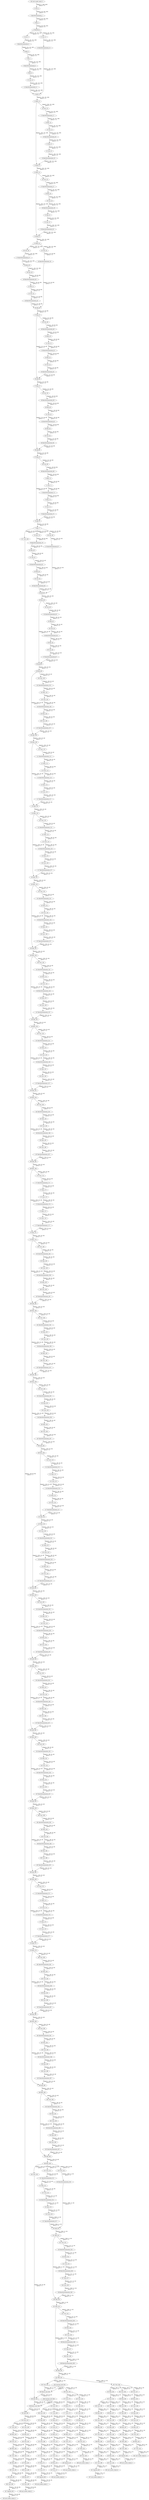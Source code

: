 strict digraph  {
"0 Conv_0" [id=0, type=Conv];
"1 BatchNormalization_1" [id=1, type=BatchNormalization];
"2 Relu_2" [id=2, type=Relu];
"3 MaxPool_3" [id=3, type=MaxPool];
"4 Conv_4" [id=4, type=Conv];
"5 BatchNormalization_5" [id=5, type=BatchNormalization];
"6 Relu_6" [id=6, type=Relu];
"7 Conv_7" [id=7, type=Conv];
"8 BatchNormalization_8" [id=8, type=BatchNormalization];
"9 Relu_9" [id=9, type=Relu];
"10 Conv_10" [id=10, type=Conv];
"11 BatchNormalization_11" [id=11, type=BatchNormalization];
"12 Conv_12" [id=12, type=Conv];
"13 BatchNormalization_13" [id=13, type=BatchNormalization];
"14 Add_14" [id=14, type=Add];
"15 Relu_15" [id=15, type=Relu];
"16 Conv_16" [id=16, type=Conv];
"17 BatchNormalization_17" [id=17, type=BatchNormalization];
"18 Relu_18" [id=18, type=Relu];
"19 Conv_19" [id=19, type=Conv];
"20 BatchNormalization_20" [id=20, type=BatchNormalization];
"21 Relu_21" [id=21, type=Relu];
"22 Conv_22" [id=22, type=Conv];
"23 BatchNormalization_23" [id=23, type=BatchNormalization];
"24 Add_24" [id=24, type=Add];
"25 Relu_25" [id=25, type=Relu];
"26 Conv_26" [id=26, type=Conv];
"27 BatchNormalization_27" [id=27, type=BatchNormalization];
"28 Relu_28" [id=28, type=Relu];
"29 Conv_29" [id=29, type=Conv];
"30 BatchNormalization_30" [id=30, type=BatchNormalization];
"31 Relu_31" [id=31, type=Relu];
"32 Conv_32" [id=32, type=Conv];
"33 BatchNormalization_33" [id=33, type=BatchNormalization];
"34 Add_34" [id=34, type=Add];
"35 Relu_35" [id=35, type=Relu];
"36 Conv_36" [id=36, type=Conv];
"37 BatchNormalization_37" [id=37, type=BatchNormalization];
"38 Relu_38" [id=38, type=Relu];
"39 Conv_39" [id=39, type=Conv];
"40 BatchNormalization_40" [id=40, type=BatchNormalization];
"41 Relu_41" [id=41, type=Relu];
"42 Conv_42" [id=42, type=Conv];
"43 BatchNormalization_43" [id=43, type=BatchNormalization];
"44 Conv_44" [id=44, type=Conv];
"45 BatchNormalization_45" [id=45, type=BatchNormalization];
"46 Add_46" [id=46, type=Add];
"47 Relu_47" [id=47, type=Relu];
"48 Conv_48" [id=48, type=Conv];
"49 BatchNormalization_49" [id=49, type=BatchNormalization];
"50 Relu_50" [id=50, type=Relu];
"51 Conv_51" [id=51, type=Conv];
"52 BatchNormalization_52" [id=52, type=BatchNormalization];
"53 Relu_53" [id=53, type=Relu];
"54 Conv_54" [id=54, type=Conv];
"55 BatchNormalization_55" [id=55, type=BatchNormalization];
"56 Add_56" [id=56, type=Add];
"57 Relu_57" [id=57, type=Relu];
"58 Conv_58" [id=58, type=Conv];
"59 BatchNormalization_59" [id=59, type=BatchNormalization];
"60 Relu_60" [id=60, type=Relu];
"61 Conv_61" [id=61, type=Conv];
"62 BatchNormalization_62" [id=62, type=BatchNormalization];
"63 Relu_63" [id=63, type=Relu];
"64 Conv_64" [id=64, type=Conv];
"65 BatchNormalization_65" [id=65, type=BatchNormalization];
"66 Add_66" [id=66, type=Add];
"67 Relu_67" [id=67, type=Relu];
"68 Conv_68" [id=68, type=Conv];
"69 BatchNormalization_69" [id=69, type=BatchNormalization];
"70 Relu_70" [id=70, type=Relu];
"71 Conv_71" [id=71, type=Conv];
"72 BatchNormalization_72" [id=72, type=BatchNormalization];
"73 Relu_73" [id=73, type=Relu];
"74 Conv_74" [id=74, type=Conv];
"75 BatchNormalization_75" [id=75, type=BatchNormalization];
"76 Add_76" [id=76, type=Add];
"77 Relu_77" [id=77, type=Relu];
"78 Conv_78" [id=78, type=Conv];
"79 BatchNormalization_79" [id=79, type=BatchNormalization];
"80 Relu_80" [id=80, type=Relu];
"81 Conv_81" [id=81, type=Conv];
"82 BatchNormalization_82" [id=82, type=BatchNormalization];
"83 Relu_83" [id=83, type=Relu];
"84 Conv_84" [id=84, type=Conv];
"85 BatchNormalization_85" [id=85, type=BatchNormalization];
"86 Conv_86" [id=86, type=Conv];
"87 BatchNormalization_87" [id=87, type=BatchNormalization];
"88 Add_88" [id=88, type=Add];
"89 Relu_89" [id=89, type=Relu];
"90 Conv_90" [id=90, type=Conv];
"91 BatchNormalization_91" [id=91, type=BatchNormalization];
"92 Relu_92" [id=92, type=Relu];
"93 Conv_93" [id=93, type=Conv];
"94 BatchNormalization_94" [id=94, type=BatchNormalization];
"95 Relu_95" [id=95, type=Relu];
"96 Conv_96" [id=96, type=Conv];
"97 BatchNormalization_97" [id=97, type=BatchNormalization];
"98 Add_98" [id=98, type=Add];
"99 Relu_99" [id=99, type=Relu];
"100 Conv_100" [id=100, type=Conv];
"101 BatchNormalization_101" [id=101, type=BatchNormalization];
"102 Relu_102" [id=102, type=Relu];
"103 Conv_103" [id=103, type=Conv];
"104 BatchNormalization_104" [id=104, type=BatchNormalization];
"105 Relu_105" [id=105, type=Relu];
"106 Conv_106" [id=106, type=Conv];
"107 BatchNormalization_107" [id=107, type=BatchNormalization];
"108 Add_108" [id=108, type=Add];
"109 Relu_109" [id=109, type=Relu];
"110 Conv_110" [id=110, type=Conv];
"111 BatchNormalization_111" [id=111, type=BatchNormalization];
"112 Relu_112" [id=112, type=Relu];
"113 Conv_113" [id=113, type=Conv];
"114 BatchNormalization_114" [id=114, type=BatchNormalization];
"115 Relu_115" [id=115, type=Relu];
"116 Conv_116" [id=116, type=Conv];
"117 BatchNormalization_117" [id=117, type=BatchNormalization];
"118 Add_118" [id=118, type=Add];
"119 Relu_119" [id=119, type=Relu];
"120 Conv_120" [id=120, type=Conv];
"121 BatchNormalization_121" [id=121, type=BatchNormalization];
"122 Relu_122" [id=122, type=Relu];
"123 Conv_123" [id=123, type=Conv];
"124 BatchNormalization_124" [id=124, type=BatchNormalization];
"125 Relu_125" [id=125, type=Relu];
"126 Conv_126" [id=126, type=Conv];
"127 BatchNormalization_127" [id=127, type=BatchNormalization];
"128 Add_128" [id=128, type=Add];
"129 Relu_129" [id=129, type=Relu];
"130 Conv_130" [id=130, type=Conv];
"131 BatchNormalization_131" [id=131, type=BatchNormalization];
"132 Relu_132" [id=132, type=Relu];
"133 Conv_133" [id=133, type=Conv];
"134 BatchNormalization_134" [id=134, type=BatchNormalization];
"135 Relu_135" [id=135, type=Relu];
"136 Conv_136" [id=136, type=Conv];
"137 BatchNormalization_137" [id=137, type=BatchNormalization];
"138 Add_138" [id=138, type=Add];
"139 Relu_139" [id=139, type=Relu];
"140 Conv_140" [id=140, type=Conv];
"141 BatchNormalization_141" [id=141, type=BatchNormalization];
"142 Relu_142" [id=142, type=Relu];
"143 Conv_143" [id=143, type=Conv];
"144 BatchNormalization_144" [id=144, type=BatchNormalization];
"145 Relu_145" [id=145, type=Relu];
"146 Conv_146" [id=146, type=Conv];
"147 BatchNormalization_147" [id=147, type=BatchNormalization];
"148 Add_148" [id=148, type=Add];
"149 Relu_149" [id=149, type=Relu];
"150 Conv_150" [id=150, type=Conv];
"151 BatchNormalization_151" [id=151, type=BatchNormalization];
"152 Relu_152" [id=152, type=Relu];
"153 Conv_153" [id=153, type=Conv];
"154 BatchNormalization_154" [id=154, type=BatchNormalization];
"155 Relu_155" [id=155, type=Relu];
"156 Conv_156" [id=156, type=Conv];
"157 BatchNormalization_157" [id=157, type=BatchNormalization];
"158 Add_158" [id=158, type=Add];
"159 Relu_159" [id=159, type=Relu];
"160 Conv_160" [id=160, type=Conv];
"161 BatchNormalization_161" [id=161, type=BatchNormalization];
"162 Relu_162" [id=162, type=Relu];
"163 Conv_163" [id=163, type=Conv];
"164 BatchNormalization_164" [id=164, type=BatchNormalization];
"165 Relu_165" [id=165, type=Relu];
"166 Conv_166" [id=166, type=Conv];
"167 BatchNormalization_167" [id=167, type=BatchNormalization];
"168 Add_168" [id=168, type=Add];
"169 Relu_169" [id=169, type=Relu];
"170 Conv_170" [id=170, type=Conv];
"171 BatchNormalization_171" [id=171, type=BatchNormalization];
"172 Relu_172" [id=172, type=Relu];
"173 Conv_173" [id=173, type=Conv];
"174 BatchNormalization_174" [id=174, type=BatchNormalization];
"175 Relu_175" [id=175, type=Relu];
"176 Conv_176" [id=176, type=Conv];
"177 BatchNormalization_177" [id=177, type=BatchNormalization];
"178 Add_178" [id=178, type=Add];
"179 Relu_179" [id=179, type=Relu];
"180 Conv_180" [id=180, type=Conv];
"181 BatchNormalization_181" [id=181, type=BatchNormalization];
"182 Relu_182" [id=182, type=Relu];
"183 Conv_183" [id=183, type=Conv];
"184 BatchNormalization_184" [id=184, type=BatchNormalization];
"185 Relu_185" [id=185, type=Relu];
"186 Conv_186" [id=186, type=Conv];
"187 BatchNormalization_187" [id=187, type=BatchNormalization];
"188 Add_188" [id=188, type=Add];
"189 Relu_189" [id=189, type=Relu];
"190 Conv_190" [id=190, type=Conv];
"191 BatchNormalization_191" [id=191, type=BatchNormalization];
"192 Relu_192" [id=192, type=Relu];
"193 Conv_193" [id=193, type=Conv];
"194 BatchNormalization_194" [id=194, type=BatchNormalization];
"195 Relu_195" [id=195, type=Relu];
"196 Conv_196" [id=196, type=Conv];
"197 BatchNormalization_197" [id=197, type=BatchNormalization];
"198 Add_198" [id=198, type=Add];
"199 Relu_199" [id=199, type=Relu];
"200 Conv_200" [id=200, type=Conv];
"201 BatchNormalization_201" [id=201, type=BatchNormalization];
"202 Relu_202" [id=202, type=Relu];
"203 Conv_203" [id=203, type=Conv];
"204 BatchNormalization_204" [id=204, type=BatchNormalization];
"205 Relu_205" [id=205, type=Relu];
"206 Conv_206" [id=206, type=Conv];
"207 BatchNormalization_207" [id=207, type=BatchNormalization];
"208 Add_208" [id=208, type=Add];
"209 Relu_209" [id=209, type=Relu];
"210 Conv_210" [id=210, type=Conv];
"211 BatchNormalization_211" [id=211, type=BatchNormalization];
"212 Relu_212" [id=212, type=Relu];
"213 Conv_213" [id=213, type=Conv];
"214 BatchNormalization_214" [id=214, type=BatchNormalization];
"215 Relu_215" [id=215, type=Relu];
"216 Conv_216" [id=216, type=Conv];
"217 BatchNormalization_217" [id=217, type=BatchNormalization];
"218 Add_218" [id=218, type=Add];
"219 Relu_219" [id=219, type=Relu];
"220 Conv_220" [id=220, type=Conv];
"221 BatchNormalization_221" [id=221, type=BatchNormalization];
"222 Relu_222" [id=222, type=Relu];
"223 Conv_223" [id=223, type=Conv];
"224 BatchNormalization_224" [id=224, type=BatchNormalization];
"225 Relu_225" [id=225, type=Relu];
"226 Conv_226" [id=226, type=Conv];
"227 BatchNormalization_227" [id=227, type=BatchNormalization];
"228 Add_228" [id=228, type=Add];
"229 Relu_229" [id=229, type=Relu];
"230 Conv_230" [id=230, type=Conv];
"231 BatchNormalization_231" [id=231, type=BatchNormalization];
"232 Relu_232" [id=232, type=Relu];
"233 Conv_233" [id=233, type=Conv];
"234 BatchNormalization_234" [id=234, type=BatchNormalization];
"235 Relu_235" [id=235, type=Relu];
"236 Conv_236" [id=236, type=Conv];
"237 BatchNormalization_237" [id=237, type=BatchNormalization];
"238 Add_238" [id=238, type=Add];
"239 Relu_239" [id=239, type=Relu];
"240 Conv_240" [id=240, type=Conv];
"241 BatchNormalization_241" [id=241, type=BatchNormalization];
"242 Relu_242" [id=242, type=Relu];
"243 Conv_243" [id=243, type=Conv];
"244 BatchNormalization_244" [id=244, type=BatchNormalization];
"245 Relu_245" [id=245, type=Relu];
"246 Conv_246" [id=246, type=Conv];
"247 BatchNormalization_247" [id=247, type=BatchNormalization];
"248 Add_248" [id=248, type=Add];
"249 Relu_249" [id=249, type=Relu];
"250 Conv_250" [id=250, type=Conv];
"251 BatchNormalization_251" [id=251, type=BatchNormalization];
"252 Relu_252" [id=252, type=Relu];
"253 Conv_253" [id=253, type=Conv];
"254 BatchNormalization_254" [id=254, type=BatchNormalization];
"255 Relu_255" [id=255, type=Relu];
"256 Conv_256" [id=256, type=Conv];
"257 BatchNormalization_257" [id=257, type=BatchNormalization];
"258 Add_258" [id=258, type=Add];
"259 Relu_259" [id=259, type=Relu];
"260 Conv_260" [id=260, type=Conv];
"261 BatchNormalization_261" [id=261, type=BatchNormalization];
"262 Relu_262" [id=262, type=Relu];
"263 Conv_263" [id=263, type=Conv];
"264 BatchNormalization_264" [id=264, type=BatchNormalization];
"265 Relu_265" [id=265, type=Relu];
"266 Conv_266" [id=266, type=Conv];
"267 BatchNormalization_267" [id=267, type=BatchNormalization];
"268 Add_268" [id=268, type=Add];
"269 Relu_269" [id=269, type=Relu];
"270 Conv_270" [id=270, type=Conv];
"271 BatchNormalization_271" [id=271, type=BatchNormalization];
"272 Relu_272" [id=272, type=Relu];
"273 Conv_273" [id=273, type=Conv];
"274 BatchNormalization_274" [id=274, type=BatchNormalization];
"275 Relu_275" [id=275, type=Relu];
"276 Conv_276" [id=276, type=Conv];
"277 BatchNormalization_277" [id=277, type=BatchNormalization];
"278 Add_278" [id=278, type=Add];
"279 Relu_279" [id=279, type=Relu];
"280 Conv_280" [id=280, type=Conv];
"281 BatchNormalization_281" [id=281, type=BatchNormalization];
"282 Relu_282" [id=282, type=Relu];
"283 Conv_283" [id=283, type=Conv];
"284 BatchNormalization_284" [id=284, type=BatchNormalization];
"285 Relu_285" [id=285, type=Relu];
"286 Conv_286" [id=286, type=Conv];
"287 BatchNormalization_287" [id=287, type=BatchNormalization];
"288 Add_288" [id=288, type=Add];
"289 Relu_289" [id=289, type=Relu];
"290 Conv_290" [id=290, type=Conv];
"291 BatchNormalization_291" [id=291, type=BatchNormalization];
"292 Relu_292" [id=292, type=Relu];
"293 Conv_293" [id=293, type=Conv];
"294 BatchNormalization_294" [id=294, type=BatchNormalization];
"295 Relu_295" [id=295, type=Relu];
"296 Conv_296" [id=296, type=Conv];
"297 BatchNormalization_297" [id=297, type=BatchNormalization];
"298 Add_298" [id=298, type=Add];
"299 Relu_299" [id=299, type=Relu];
"300 Conv_300" [id=300, type=Conv];
"301 BatchNormalization_301" [id=301, type=BatchNormalization];
"302 Relu_302" [id=302, type=Relu];
"303 Conv_303" [id=303, type=Conv];
"304 BatchNormalization_304" [id=304, type=BatchNormalization];
"305 Relu_305" [id=305, type=Relu];
"306 Conv_306" [id=306, type=Conv];
"307 BatchNormalization_307" [id=307, type=BatchNormalization];
"308 Add_308" [id=308, type=Add];
"309 Relu_309" [id=309, type=Relu];
"310 Conv_310" [id=310, type=Conv];
"311 BatchNormalization_311" [id=311, type=BatchNormalization];
"312 Relu_312" [id=312, type=Relu];
"313 Conv_313" [id=313, type=Conv];
"314 BatchNormalization_314" [id=314, type=BatchNormalization];
"315 Relu_315" [id=315, type=Relu];
"316 Conv_316" [id=316, type=Conv];
"317 BatchNormalization_317" [id=317, type=BatchNormalization];
"318 Conv_318" [id=318, type=Conv];
"319 BatchNormalization_319" [id=319, type=BatchNormalization];
"320 Add_320" [id=320, type=Add];
"321 Relu_321" [id=321, type=Relu];
"322 Conv_322" [id=322, type=Conv];
"323 BatchNormalization_323" [id=323, type=BatchNormalization];
"324 Relu_324" [id=324, type=Relu];
"325 Conv_325" [id=325, type=Conv];
"326 BatchNormalization_326" [id=326, type=BatchNormalization];
"327 Relu_327" [id=327, type=Relu];
"328 Conv_328" [id=328, type=Conv];
"329 BatchNormalization_329" [id=329, type=BatchNormalization];
"330 Add_330" [id=330, type=Add];
"331 Relu_331" [id=331, type=Relu];
"332 Conv_332" [id=332, type=Conv];
"333 BatchNormalization_333" [id=333, type=BatchNormalization];
"334 Relu_334" [id=334, type=Relu];
"335 Conv_335" [id=335, type=Conv];
"336 BatchNormalization_336" [id=336, type=BatchNormalization];
"337 Relu_337" [id=337, type=Relu];
"338 Conv_338" [id=338, type=Conv];
"339 BatchNormalization_339" [id=339, type=BatchNormalization];
"340 Add_340" [id=340, type=Add];
"341 Relu_341" [id=341, type=Relu];
"342 Conv_342" [id=342, type=Conv];
"343 Conv_343" [id=343, type=Conv];
"344 Constant_nncf_344" [id=344, type=Constant];
"345 Resize_nncf_345" [id=345, type=Resize];
"346 Add_345" [id=346, type=Add];
"347 Conv_346" [id=347, type=Conv];
"348 Constant_nncf_348" [id=348, type=Constant];
"349 Resize_nncf_349" [id=349, type=Resize];
"350 Add_348" [id=350, type=Add];
"351 Conv_349" [id=351, type=Conv];
"352 Relu_350" [id=352, type=Relu];
"353 Conv_351" [id=353, type=Conv];
"354 Conv_352" [id=354, type=Conv];
"355 Conv_353" [id=355, type=Conv];
"356 Conv_354" [id=356, type=Conv];
"357 Conv_355" [id=357, type=Conv];
"358 Relu_356" [id=358, type=Relu];
"359 Conv_357" [id=359, type=Conv];
"360 Relu_358" [id=360, type=Relu];
"361 Conv_359" [id=361, type=Conv];
"362 Relu_360" [id=362, type=Relu];
"363 Conv_361" [id=363, type=Conv];
"364 Relu_362" [id=364, type=Relu];
"365 Conv_363" [id=365, type=Conv];
"366 Conv_364" [id=366, type=Conv];
"367 Relu_365" [id=367, type=Relu];
"368 Conv_366" [id=368, type=Conv];
"369 Relu_367" [id=369, type=Relu];
"370 Conv_368" [id=370, type=Conv];
"371 Relu_369" [id=371, type=Relu];
"372 Conv_370" [id=372, type=Conv];
"373 Relu_371" [id=373, type=Relu];
"374 Conv_372" [id=374, type=Conv];
"375 Conv_373" [id=375, type=Conv];
"376 Relu_374" [id=376, type=Relu];
"377 Conv_375" [id=377, type=Conv];
"378 Relu_376" [id=378, type=Relu];
"379 Conv_377" [id=379, type=Conv];
"380 Relu_378" [id=380, type=Relu];
"381 Conv_379" [id=381, type=Conv];
"382 Relu_380" [id=382, type=Relu];
"383 Conv_381" [id=383, type=Conv];
"384 Conv_382" [id=384, type=Conv];
"385 Relu_383" [id=385, type=Relu];
"386 Conv_384" [id=386, type=Conv];
"387 Relu_385" [id=387, type=Relu];
"388 Conv_386" [id=388, type=Conv];
"389 Relu_387" [id=389, type=Relu];
"390 Conv_388" [id=390, type=Conv];
"391 Relu_389" [id=391, type=Relu];
"392 Conv_390" [id=392, type=Conv];
"393 Conv_391" [id=393, type=Conv];
"394 Relu_392" [id=394, type=Relu];
"395 Conv_393" [id=395, type=Conv];
"396 Relu_394" [id=396, type=Relu];
"397 Conv_395" [id=397, type=Conv];
"398 Relu_396" [id=398, type=Relu];
"399 Conv_397" [id=399, type=Conv];
"400 Relu_398" [id=400, type=Relu];
"401 Conv_399" [id=401, type=Conv];
"402 Conv_400" [id=402, type=Conv];
"403 Relu_401" [id=403, type=Relu];
"404 Conv_402" [id=404, type=Conv];
"405 Relu_403" [id=405, type=Relu];
"406 Conv_404" [id=406, type=Conv];
"407 Relu_405" [id=407, type=Relu];
"408 Conv_406" [id=408, type=Conv];
"409 Relu_407" [id=409, type=Relu];
"410 Conv_408" [id=410, type=Conv];
"411 Conv_409" [id=411, type=Conv];
"412 Relu_410" [id=412, type=Relu];
"413 Conv_411" [id=413, type=Conv];
"414 Relu_412" [id=414, type=Relu];
"415 Conv_413" [id=415, type=Conv];
"416 Relu_414" [id=416, type=Relu];
"417 Conv_415" [id=417, type=Conv];
"418 Relu_416" [id=418, type=Relu];
"419 Conv_417" [id=419, type=Conv];
"420 Conv_418" [id=420, type=Conv];
"421 Relu_419" [id=421, type=Relu];
"422 Conv_420" [id=422, type=Conv];
"423 Relu_421" [id=423, type=Relu];
"424 Conv_422" [id=424, type=Conv];
"425 Relu_423" [id=425, type=Relu];
"426 Conv_424" [id=426, type=Conv];
"427 Relu_425" [id=427, type=Relu];
"428 Conv_426" [id=428, type=Conv];
"429 Conv_427" [id=429, type=Conv];
"430 Relu_428" [id=430, type=Relu];
"431 Conv_429" [id=431, type=Conv];
"432 Relu_430" [id=432, type=Relu];
"433 Conv_431" [id=433, type=Conv];
"434 Relu_432" [id=434, type=Relu];
"435 Conv_433" [id=435, type=Conv];
"436 Relu_434" [id=436, type=Relu];
"437 Conv_435" [id=437, type=Conv];
"438 Conv_436" [id=438, type=Conv];
"439 Relu_437" [id=439, type=Relu];
"440 Conv_438" [id=440, type=Conv];
"441 Relu_439" [id=441, type=Relu];
"442 Conv_440" [id=442, type=Conv];
"443 Relu_441" [id=443, type=Relu];
"444 Conv_442" [id=444, type=Conv];
"445 Relu_443" [id=445, type=Relu];
"446 Conv_444" [id=446, type=Conv];
"447 Sigmoid_445" [id=447, type=Sigmoid];
"448 Sigmoid_446" [id=448, type=Sigmoid];
"449 Sigmoid_447" [id=449, type=Sigmoid];
"450 Sigmoid_448" [id=450, type=Sigmoid];
"451 Sigmoid_449" [id=451, type=Sigmoid];
"452 nncf_model_input_0" [id=452, type=nncf_model_input];
"453 nncf_model_output_0" [id=453, type=nncf_model_output];
"454 nncf_model_output_1" [id=454, type=nncf_model_output];
"455 nncf_model_output_2" [id=455, type=nncf_model_output];
"456 nncf_model_output_3" [id=456, type=nncf_model_output];
"457 nncf_model_output_4" [id=457, type=nncf_model_output];
"458 nncf_model_output_5" [id=458, type=nncf_model_output];
"459 nncf_model_output_6" [id=459, type=nncf_model_output];
"460 nncf_model_output_7" [id=460, type=nncf_model_output];
"461 nncf_model_output_8" [id=461, type=nncf_model_output];
"462 nncf_model_output_9" [id=462, type=nncf_model_output];
"0 Conv_0" -> "1 BatchNormalization_1"  [label="shape:[1, 64, 240, 320]\nports:0 -> 0", style=solid];
"1 BatchNormalization_1" -> "2 Relu_2"  [label="shape:[1, 64, 240, 320]\nports:0 -> 0", style=solid];
"2 Relu_2" -> "3 MaxPool_3"  [label="shape:[1, 64, 240, 320]\nports:0 -> 0", style=solid];
"3 MaxPool_3" -> "4 Conv_4"  [label="shape:[1, 64, 120, 160]\nports:0 -> 0", style=solid];
"3 MaxPool_3" -> "12 Conv_12"  [label="shape:[1, 64, 120, 160]\nports:0 -> 0", style=solid];
"4 Conv_4" -> "5 BatchNormalization_5"  [label="shape:[1, 64, 120, 160]\nports:0 -> 0", style=solid];
"5 BatchNormalization_5" -> "6 Relu_6"  [label="shape:[1, 64, 120, 160]\nports:0 -> 0", style=solid];
"6 Relu_6" -> "7 Conv_7"  [label="shape:[1, 64, 120, 160]\nports:0 -> 0", style=solid];
"7 Conv_7" -> "8 BatchNormalization_8"  [label="shape:[1, 64, 120, 160]\nports:0 -> 0", style=solid];
"8 BatchNormalization_8" -> "9 Relu_9"  [label="shape:[1, 64, 120, 160]\nports:0 -> 0", style=solid];
"9 Relu_9" -> "10 Conv_10"  [label="shape:[1, 64, 120, 160]\nports:0 -> 0", style=solid];
"10 Conv_10" -> "11 BatchNormalization_11"  [label="shape:[1, 256, 120, 160]\nports:0 -> 0", style=solid];
"11 BatchNormalization_11" -> "14 Add_14"  [label="shape:[1, 256, 120, 160]\nports:0 -> 0", style=solid];
"12 Conv_12" -> "13 BatchNormalization_13"  [label="shape:[1, 256, 120, 160]\nports:0 -> 0", style=solid];
"13 BatchNormalization_13" -> "14 Add_14"  [label="shape:[1, 256, 120, 160]\nports:0 -> 1", style=solid];
"14 Add_14" -> "15 Relu_15"  [label="shape:[1, 256, 120, 160]\nports:0 -> 0", style=solid];
"15 Relu_15" -> "16 Conv_16"  [label="shape:[1, 256, 120, 160]\nports:0 -> 0", style=solid];
"15 Relu_15" -> "24 Add_24"  [label="shape:[1, 256, 120, 160]\nports:0 -> 1", style=solid];
"16 Conv_16" -> "17 BatchNormalization_17"  [label="shape:[1, 64, 120, 160]\nports:0 -> 0", style=solid];
"17 BatchNormalization_17" -> "18 Relu_18"  [label="shape:[1, 64, 120, 160]\nports:0 -> 0", style=solid];
"18 Relu_18" -> "19 Conv_19"  [label="shape:[1, 64, 120, 160]\nports:0 -> 0", style=solid];
"19 Conv_19" -> "20 BatchNormalization_20"  [label="shape:[1, 64, 120, 160]\nports:0 -> 0", style=solid];
"20 BatchNormalization_20" -> "21 Relu_21"  [label="shape:[1, 64, 120, 160]\nports:0 -> 0", style=solid];
"21 Relu_21" -> "22 Conv_22"  [label="shape:[1, 64, 120, 160]\nports:0 -> 0", style=solid];
"22 Conv_22" -> "23 BatchNormalization_23"  [label="shape:[1, 256, 120, 160]\nports:0 -> 0", style=solid];
"23 BatchNormalization_23" -> "24 Add_24"  [label="shape:[1, 256, 120, 160]\nports:0 -> 0", style=solid];
"24 Add_24" -> "25 Relu_25"  [label="shape:[1, 256, 120, 160]\nports:0 -> 0", style=solid];
"25 Relu_25" -> "26 Conv_26"  [label="shape:[1, 256, 120, 160]\nports:0 -> 0", style=solid];
"25 Relu_25" -> "34 Add_34"  [label="shape:[1, 256, 120, 160]\nports:0 -> 1", style=solid];
"26 Conv_26" -> "27 BatchNormalization_27"  [label="shape:[1, 64, 120, 160]\nports:0 -> 0", style=solid];
"27 BatchNormalization_27" -> "28 Relu_28"  [label="shape:[1, 64, 120, 160]\nports:0 -> 0", style=solid];
"28 Relu_28" -> "29 Conv_29"  [label="shape:[1, 64, 120, 160]\nports:0 -> 0", style=solid];
"29 Conv_29" -> "30 BatchNormalization_30"  [label="shape:[1, 64, 120, 160]\nports:0 -> 0", style=solid];
"30 BatchNormalization_30" -> "31 Relu_31"  [label="shape:[1, 64, 120, 160]\nports:0 -> 0", style=solid];
"31 Relu_31" -> "32 Conv_32"  [label="shape:[1, 64, 120, 160]\nports:0 -> 0", style=solid];
"32 Conv_32" -> "33 BatchNormalization_33"  [label="shape:[1, 256, 120, 160]\nports:0 -> 0", style=solid];
"33 BatchNormalization_33" -> "34 Add_34"  [label="shape:[1, 256, 120, 160]\nports:0 -> 0", style=solid];
"34 Add_34" -> "35 Relu_35"  [label="shape:[1, 256, 120, 160]\nports:0 -> 0", style=solid];
"35 Relu_35" -> "36 Conv_36"  [label="shape:[1, 256, 120, 160]\nports:0 -> 0", style=solid];
"35 Relu_35" -> "44 Conv_44"  [label="shape:[1, 256, 120, 160]\nports:0 -> 0", style=solid];
"36 Conv_36" -> "37 BatchNormalization_37"  [label="shape:[1, 128, 120, 160]\nports:0 -> 0", style=solid];
"37 BatchNormalization_37" -> "38 Relu_38"  [label="shape:[1, 128, 120, 160]\nports:0 -> 0", style=solid];
"38 Relu_38" -> "39 Conv_39"  [label="shape:[1, 128, 120, 160]\nports:0 -> 0", style=solid];
"39 Conv_39" -> "40 BatchNormalization_40"  [label="shape:[1, 128, 60, 80]\nports:0 -> 0", style=solid];
"40 BatchNormalization_40" -> "41 Relu_41"  [label="shape:[1, 128, 60, 80]\nports:0 -> 0", style=solid];
"41 Relu_41" -> "42 Conv_42"  [label="shape:[1, 128, 60, 80]\nports:0 -> 0", style=solid];
"42 Conv_42" -> "43 BatchNormalization_43"  [label="shape:[1, 512, 60, 80]\nports:0 -> 0", style=solid];
"43 BatchNormalization_43" -> "46 Add_46"  [label="shape:[1, 512, 60, 80]\nports:0 -> 0", style=solid];
"44 Conv_44" -> "45 BatchNormalization_45"  [label="shape:[1, 512, 60, 80]\nports:0 -> 0", style=solid];
"45 BatchNormalization_45" -> "46 Add_46"  [label="shape:[1, 512, 60, 80]\nports:0 -> 1", style=solid];
"46 Add_46" -> "47 Relu_47"  [label="shape:[1, 512, 60, 80]\nports:0 -> 0", style=solid];
"47 Relu_47" -> "48 Conv_48"  [label="shape:[1, 512, 60, 80]\nports:0 -> 0", style=solid];
"47 Relu_47" -> "56 Add_56"  [label="shape:[1, 512, 60, 80]\nports:0 -> 1", style=solid];
"48 Conv_48" -> "49 BatchNormalization_49"  [label="shape:[1, 128, 60, 80]\nports:0 -> 0", style=solid];
"49 BatchNormalization_49" -> "50 Relu_50"  [label="shape:[1, 128, 60, 80]\nports:0 -> 0", style=solid];
"50 Relu_50" -> "51 Conv_51"  [label="shape:[1, 128, 60, 80]\nports:0 -> 0", style=solid];
"51 Conv_51" -> "52 BatchNormalization_52"  [label="shape:[1, 128, 60, 80]\nports:0 -> 0", style=solid];
"52 BatchNormalization_52" -> "53 Relu_53"  [label="shape:[1, 128, 60, 80]\nports:0 -> 0", style=solid];
"53 Relu_53" -> "54 Conv_54"  [label="shape:[1, 128, 60, 80]\nports:0 -> 0", style=solid];
"54 Conv_54" -> "55 BatchNormalization_55"  [label="shape:[1, 512, 60, 80]\nports:0 -> 0", style=solid];
"55 BatchNormalization_55" -> "56 Add_56"  [label="shape:[1, 512, 60, 80]\nports:0 -> 0", style=solid];
"56 Add_56" -> "57 Relu_57"  [label="shape:[1, 512, 60, 80]\nports:0 -> 0", style=solid];
"57 Relu_57" -> "58 Conv_58"  [label="shape:[1, 512, 60, 80]\nports:0 -> 0", style=solid];
"57 Relu_57" -> "66 Add_66"  [label="shape:[1, 512, 60, 80]\nports:0 -> 1", style=solid];
"58 Conv_58" -> "59 BatchNormalization_59"  [label="shape:[1, 128, 60, 80]\nports:0 -> 0", style=solid];
"59 BatchNormalization_59" -> "60 Relu_60"  [label="shape:[1, 128, 60, 80]\nports:0 -> 0", style=solid];
"60 Relu_60" -> "61 Conv_61"  [label="shape:[1, 128, 60, 80]\nports:0 -> 0", style=solid];
"61 Conv_61" -> "62 BatchNormalization_62"  [label="shape:[1, 128, 60, 80]\nports:0 -> 0", style=solid];
"62 BatchNormalization_62" -> "63 Relu_63"  [label="shape:[1, 128, 60, 80]\nports:0 -> 0", style=solid];
"63 Relu_63" -> "64 Conv_64"  [label="shape:[1, 128, 60, 80]\nports:0 -> 0", style=solid];
"64 Conv_64" -> "65 BatchNormalization_65"  [label="shape:[1, 512, 60, 80]\nports:0 -> 0", style=solid];
"65 BatchNormalization_65" -> "66 Add_66"  [label="shape:[1, 512, 60, 80]\nports:0 -> 0", style=solid];
"66 Add_66" -> "67 Relu_67"  [label="shape:[1, 512, 60, 80]\nports:0 -> 0", style=solid];
"67 Relu_67" -> "68 Conv_68"  [label="shape:[1, 512, 60, 80]\nports:0 -> 0", style=solid];
"67 Relu_67" -> "76 Add_76"  [label="shape:[1, 512, 60, 80]\nports:0 -> 1", style=solid];
"68 Conv_68" -> "69 BatchNormalization_69"  [label="shape:[1, 128, 60, 80]\nports:0 -> 0", style=solid];
"69 BatchNormalization_69" -> "70 Relu_70"  [label="shape:[1, 128, 60, 80]\nports:0 -> 0", style=solid];
"70 Relu_70" -> "71 Conv_71"  [label="shape:[1, 128, 60, 80]\nports:0 -> 0", style=solid];
"71 Conv_71" -> "72 BatchNormalization_72"  [label="shape:[1, 128, 60, 80]\nports:0 -> 0", style=solid];
"72 BatchNormalization_72" -> "73 Relu_73"  [label="shape:[1, 128, 60, 80]\nports:0 -> 0", style=solid];
"73 Relu_73" -> "74 Conv_74"  [label="shape:[1, 128, 60, 80]\nports:0 -> 0", style=solid];
"74 Conv_74" -> "75 BatchNormalization_75"  [label="shape:[1, 512, 60, 80]\nports:0 -> 0", style=solid];
"75 BatchNormalization_75" -> "76 Add_76"  [label="shape:[1, 512, 60, 80]\nports:0 -> 0", style=solid];
"76 Add_76" -> "77 Relu_77"  [label="shape:[1, 512, 60, 80]\nports:0 -> 0", style=solid];
"77 Relu_77" -> "78 Conv_78"  [label="shape:[1, 512, 60, 80]\nports:0 -> 0", style=solid];
"77 Relu_77" -> "86 Conv_86"  [label="shape:[1, 512, 60, 80]\nports:0 -> 0", style=solid];
"77 Relu_77" -> "347 Conv_346"  [label="shape:[1, 512, 60, 80]\nports:0 -> 0", style=solid];
"78 Conv_78" -> "79 BatchNormalization_79"  [label="shape:[1, 256, 60, 80]\nports:0 -> 0", style=solid];
"79 BatchNormalization_79" -> "80 Relu_80"  [label="shape:[1, 256, 60, 80]\nports:0 -> 0", style=solid];
"80 Relu_80" -> "81 Conv_81"  [label="shape:[1, 256, 60, 80]\nports:0 -> 0", style=solid];
"81 Conv_81" -> "82 BatchNormalization_82"  [label="shape:[1, 256, 30, 40]\nports:0 -> 0", style=solid];
"82 BatchNormalization_82" -> "83 Relu_83"  [label="shape:[1, 256, 30, 40]\nports:0 -> 0", style=solid];
"83 Relu_83" -> "84 Conv_84"  [label="shape:[1, 256, 30, 40]\nports:0 -> 0", style=solid];
"84 Conv_84" -> "85 BatchNormalization_85"  [label="shape:[1, 1024, 30, 40]\nports:0 -> 0", style=solid];
"85 BatchNormalization_85" -> "88 Add_88"  [label="shape:[1, 1024, 30, 40]\nports:0 -> 0", style=solid];
"86 Conv_86" -> "87 BatchNormalization_87"  [label="shape:[1, 1024, 30, 40]\nports:0 -> 0", style=solid];
"87 BatchNormalization_87" -> "88 Add_88"  [label="shape:[1, 1024, 30, 40]\nports:0 -> 1", style=solid];
"88 Add_88" -> "89 Relu_89"  [label="shape:[1, 1024, 30, 40]\nports:0 -> 0", style=solid];
"89 Relu_89" -> "90 Conv_90"  [label="shape:[1, 1024, 30, 40]\nports:0 -> 0", style=solid];
"89 Relu_89" -> "98 Add_98"  [label="shape:[1, 1024, 30, 40]\nports:0 -> 1", style=solid];
"90 Conv_90" -> "91 BatchNormalization_91"  [label="shape:[1, 256, 30, 40]\nports:0 -> 0", style=solid];
"91 BatchNormalization_91" -> "92 Relu_92"  [label="shape:[1, 256, 30, 40]\nports:0 -> 0", style=solid];
"92 Relu_92" -> "93 Conv_93"  [label="shape:[1, 256, 30, 40]\nports:0 -> 0", style=solid];
"93 Conv_93" -> "94 BatchNormalization_94"  [label="shape:[1, 256, 30, 40]\nports:0 -> 0", style=solid];
"94 BatchNormalization_94" -> "95 Relu_95"  [label="shape:[1, 256, 30, 40]\nports:0 -> 0", style=solid];
"95 Relu_95" -> "96 Conv_96"  [label="shape:[1, 256, 30, 40]\nports:0 -> 0", style=solid];
"96 Conv_96" -> "97 BatchNormalization_97"  [label="shape:[1, 1024, 30, 40]\nports:0 -> 0", style=solid];
"97 BatchNormalization_97" -> "98 Add_98"  [label="shape:[1, 1024, 30, 40]\nports:0 -> 0", style=solid];
"98 Add_98" -> "99 Relu_99"  [label="shape:[1, 1024, 30, 40]\nports:0 -> 0", style=solid];
"99 Relu_99" -> "100 Conv_100"  [label="shape:[1, 1024, 30, 40]\nports:0 -> 0", style=solid];
"99 Relu_99" -> "108 Add_108"  [label="shape:[1, 1024, 30, 40]\nports:0 -> 1", style=solid];
"100 Conv_100" -> "101 BatchNormalization_101"  [label="shape:[1, 256, 30, 40]\nports:0 -> 0", style=solid];
"101 BatchNormalization_101" -> "102 Relu_102"  [label="shape:[1, 256, 30, 40]\nports:0 -> 0", style=solid];
"102 Relu_102" -> "103 Conv_103"  [label="shape:[1, 256, 30, 40]\nports:0 -> 0", style=solid];
"103 Conv_103" -> "104 BatchNormalization_104"  [label="shape:[1, 256, 30, 40]\nports:0 -> 0", style=solid];
"104 BatchNormalization_104" -> "105 Relu_105"  [label="shape:[1, 256, 30, 40]\nports:0 -> 0", style=solid];
"105 Relu_105" -> "106 Conv_106"  [label="shape:[1, 256, 30, 40]\nports:0 -> 0", style=solid];
"106 Conv_106" -> "107 BatchNormalization_107"  [label="shape:[1, 1024, 30, 40]\nports:0 -> 0", style=solid];
"107 BatchNormalization_107" -> "108 Add_108"  [label="shape:[1, 1024, 30, 40]\nports:0 -> 0", style=solid];
"108 Add_108" -> "109 Relu_109"  [label="shape:[1, 1024, 30, 40]\nports:0 -> 0", style=solid];
"109 Relu_109" -> "110 Conv_110"  [label="shape:[1, 1024, 30, 40]\nports:0 -> 0", style=solid];
"109 Relu_109" -> "118 Add_118"  [label="shape:[1, 1024, 30, 40]\nports:0 -> 1", style=solid];
"110 Conv_110" -> "111 BatchNormalization_111"  [label="shape:[1, 256, 30, 40]\nports:0 -> 0", style=solid];
"111 BatchNormalization_111" -> "112 Relu_112"  [label="shape:[1, 256, 30, 40]\nports:0 -> 0", style=solid];
"112 Relu_112" -> "113 Conv_113"  [label="shape:[1, 256, 30, 40]\nports:0 -> 0", style=solid];
"113 Conv_113" -> "114 BatchNormalization_114"  [label="shape:[1, 256, 30, 40]\nports:0 -> 0", style=solid];
"114 BatchNormalization_114" -> "115 Relu_115"  [label="shape:[1, 256, 30, 40]\nports:0 -> 0", style=solid];
"115 Relu_115" -> "116 Conv_116"  [label="shape:[1, 256, 30, 40]\nports:0 -> 0", style=solid];
"116 Conv_116" -> "117 BatchNormalization_117"  [label="shape:[1, 1024, 30, 40]\nports:0 -> 0", style=solid];
"117 BatchNormalization_117" -> "118 Add_118"  [label="shape:[1, 1024, 30, 40]\nports:0 -> 0", style=solid];
"118 Add_118" -> "119 Relu_119"  [label="shape:[1, 1024, 30, 40]\nports:0 -> 0", style=solid];
"119 Relu_119" -> "120 Conv_120"  [label="shape:[1, 1024, 30, 40]\nports:0 -> 0", style=solid];
"119 Relu_119" -> "128 Add_128"  [label="shape:[1, 1024, 30, 40]\nports:0 -> 1", style=solid];
"120 Conv_120" -> "121 BatchNormalization_121"  [label="shape:[1, 256, 30, 40]\nports:0 -> 0", style=solid];
"121 BatchNormalization_121" -> "122 Relu_122"  [label="shape:[1, 256, 30, 40]\nports:0 -> 0", style=solid];
"122 Relu_122" -> "123 Conv_123"  [label="shape:[1, 256, 30, 40]\nports:0 -> 0", style=solid];
"123 Conv_123" -> "124 BatchNormalization_124"  [label="shape:[1, 256, 30, 40]\nports:0 -> 0", style=solid];
"124 BatchNormalization_124" -> "125 Relu_125"  [label="shape:[1, 256, 30, 40]\nports:0 -> 0", style=solid];
"125 Relu_125" -> "126 Conv_126"  [label="shape:[1, 256, 30, 40]\nports:0 -> 0", style=solid];
"126 Conv_126" -> "127 BatchNormalization_127"  [label="shape:[1, 1024, 30, 40]\nports:0 -> 0", style=solid];
"127 BatchNormalization_127" -> "128 Add_128"  [label="shape:[1, 1024, 30, 40]\nports:0 -> 0", style=solid];
"128 Add_128" -> "129 Relu_129"  [label="shape:[1, 1024, 30, 40]\nports:0 -> 0", style=solid];
"129 Relu_129" -> "130 Conv_130"  [label="shape:[1, 1024, 30, 40]\nports:0 -> 0", style=solid];
"129 Relu_129" -> "138 Add_138"  [label="shape:[1, 1024, 30, 40]\nports:0 -> 1", style=solid];
"130 Conv_130" -> "131 BatchNormalization_131"  [label="shape:[1, 256, 30, 40]\nports:0 -> 0", style=solid];
"131 BatchNormalization_131" -> "132 Relu_132"  [label="shape:[1, 256, 30, 40]\nports:0 -> 0", style=solid];
"132 Relu_132" -> "133 Conv_133"  [label="shape:[1, 256, 30, 40]\nports:0 -> 0", style=solid];
"133 Conv_133" -> "134 BatchNormalization_134"  [label="shape:[1, 256, 30, 40]\nports:0 -> 0", style=solid];
"134 BatchNormalization_134" -> "135 Relu_135"  [label="shape:[1, 256, 30, 40]\nports:0 -> 0", style=solid];
"135 Relu_135" -> "136 Conv_136"  [label="shape:[1, 256, 30, 40]\nports:0 -> 0", style=solid];
"136 Conv_136" -> "137 BatchNormalization_137"  [label="shape:[1, 1024, 30, 40]\nports:0 -> 0", style=solid];
"137 BatchNormalization_137" -> "138 Add_138"  [label="shape:[1, 1024, 30, 40]\nports:0 -> 0", style=solid];
"138 Add_138" -> "139 Relu_139"  [label="shape:[1, 1024, 30, 40]\nports:0 -> 0", style=solid];
"139 Relu_139" -> "140 Conv_140"  [label="shape:[1, 1024, 30, 40]\nports:0 -> 0", style=solid];
"139 Relu_139" -> "148 Add_148"  [label="shape:[1, 1024, 30, 40]\nports:0 -> 1", style=solid];
"140 Conv_140" -> "141 BatchNormalization_141"  [label="shape:[1, 256, 30, 40]\nports:0 -> 0", style=solid];
"141 BatchNormalization_141" -> "142 Relu_142"  [label="shape:[1, 256, 30, 40]\nports:0 -> 0", style=solid];
"142 Relu_142" -> "143 Conv_143"  [label="shape:[1, 256, 30, 40]\nports:0 -> 0", style=solid];
"143 Conv_143" -> "144 BatchNormalization_144"  [label="shape:[1, 256, 30, 40]\nports:0 -> 0", style=solid];
"144 BatchNormalization_144" -> "145 Relu_145"  [label="shape:[1, 256, 30, 40]\nports:0 -> 0", style=solid];
"145 Relu_145" -> "146 Conv_146"  [label="shape:[1, 256, 30, 40]\nports:0 -> 0", style=solid];
"146 Conv_146" -> "147 BatchNormalization_147"  [label="shape:[1, 1024, 30, 40]\nports:0 -> 0", style=solid];
"147 BatchNormalization_147" -> "148 Add_148"  [label="shape:[1, 1024, 30, 40]\nports:0 -> 0", style=solid];
"148 Add_148" -> "149 Relu_149"  [label="shape:[1, 1024, 30, 40]\nports:0 -> 0", style=solid];
"149 Relu_149" -> "150 Conv_150"  [label="shape:[1, 1024, 30, 40]\nports:0 -> 0", style=solid];
"149 Relu_149" -> "158 Add_158"  [label="shape:[1, 1024, 30, 40]\nports:0 -> 1", style=solid];
"150 Conv_150" -> "151 BatchNormalization_151"  [label="shape:[1, 256, 30, 40]\nports:0 -> 0", style=solid];
"151 BatchNormalization_151" -> "152 Relu_152"  [label="shape:[1, 256, 30, 40]\nports:0 -> 0", style=solid];
"152 Relu_152" -> "153 Conv_153"  [label="shape:[1, 256, 30, 40]\nports:0 -> 0", style=solid];
"153 Conv_153" -> "154 BatchNormalization_154"  [label="shape:[1, 256, 30, 40]\nports:0 -> 0", style=solid];
"154 BatchNormalization_154" -> "155 Relu_155"  [label="shape:[1, 256, 30, 40]\nports:0 -> 0", style=solid];
"155 Relu_155" -> "156 Conv_156"  [label="shape:[1, 256, 30, 40]\nports:0 -> 0", style=solid];
"156 Conv_156" -> "157 BatchNormalization_157"  [label="shape:[1, 1024, 30, 40]\nports:0 -> 0", style=solid];
"157 BatchNormalization_157" -> "158 Add_158"  [label="shape:[1, 1024, 30, 40]\nports:0 -> 0", style=solid];
"158 Add_158" -> "159 Relu_159"  [label="shape:[1, 1024, 30, 40]\nports:0 -> 0", style=solid];
"159 Relu_159" -> "160 Conv_160"  [label="shape:[1, 1024, 30, 40]\nports:0 -> 0", style=solid];
"159 Relu_159" -> "168 Add_168"  [label="shape:[1, 1024, 30, 40]\nports:0 -> 1", style=solid];
"160 Conv_160" -> "161 BatchNormalization_161"  [label="shape:[1, 256, 30, 40]\nports:0 -> 0", style=solid];
"161 BatchNormalization_161" -> "162 Relu_162"  [label="shape:[1, 256, 30, 40]\nports:0 -> 0", style=solid];
"162 Relu_162" -> "163 Conv_163"  [label="shape:[1, 256, 30, 40]\nports:0 -> 0", style=solid];
"163 Conv_163" -> "164 BatchNormalization_164"  [label="shape:[1, 256, 30, 40]\nports:0 -> 0", style=solid];
"164 BatchNormalization_164" -> "165 Relu_165"  [label="shape:[1, 256, 30, 40]\nports:0 -> 0", style=solid];
"165 Relu_165" -> "166 Conv_166"  [label="shape:[1, 256, 30, 40]\nports:0 -> 0", style=solid];
"166 Conv_166" -> "167 BatchNormalization_167"  [label="shape:[1, 1024, 30, 40]\nports:0 -> 0", style=solid];
"167 BatchNormalization_167" -> "168 Add_168"  [label="shape:[1, 1024, 30, 40]\nports:0 -> 0", style=solid];
"168 Add_168" -> "169 Relu_169"  [label="shape:[1, 1024, 30, 40]\nports:0 -> 0", style=solid];
"169 Relu_169" -> "170 Conv_170"  [label="shape:[1, 1024, 30, 40]\nports:0 -> 0", style=solid];
"169 Relu_169" -> "178 Add_178"  [label="shape:[1, 1024, 30, 40]\nports:0 -> 1", style=solid];
"170 Conv_170" -> "171 BatchNormalization_171"  [label="shape:[1, 256, 30, 40]\nports:0 -> 0", style=solid];
"171 BatchNormalization_171" -> "172 Relu_172"  [label="shape:[1, 256, 30, 40]\nports:0 -> 0", style=solid];
"172 Relu_172" -> "173 Conv_173"  [label="shape:[1, 256, 30, 40]\nports:0 -> 0", style=solid];
"173 Conv_173" -> "174 BatchNormalization_174"  [label="shape:[1, 256, 30, 40]\nports:0 -> 0", style=solid];
"174 BatchNormalization_174" -> "175 Relu_175"  [label="shape:[1, 256, 30, 40]\nports:0 -> 0", style=solid];
"175 Relu_175" -> "176 Conv_176"  [label="shape:[1, 256, 30, 40]\nports:0 -> 0", style=solid];
"176 Conv_176" -> "177 BatchNormalization_177"  [label="shape:[1, 1024, 30, 40]\nports:0 -> 0", style=solid];
"177 BatchNormalization_177" -> "178 Add_178"  [label="shape:[1, 1024, 30, 40]\nports:0 -> 0", style=solid];
"178 Add_178" -> "179 Relu_179"  [label="shape:[1, 1024, 30, 40]\nports:0 -> 0", style=solid];
"179 Relu_179" -> "180 Conv_180"  [label="shape:[1, 1024, 30, 40]\nports:0 -> 0", style=solid];
"179 Relu_179" -> "188 Add_188"  [label="shape:[1, 1024, 30, 40]\nports:0 -> 1", style=solid];
"180 Conv_180" -> "181 BatchNormalization_181"  [label="shape:[1, 256, 30, 40]\nports:0 -> 0", style=solid];
"181 BatchNormalization_181" -> "182 Relu_182"  [label="shape:[1, 256, 30, 40]\nports:0 -> 0", style=solid];
"182 Relu_182" -> "183 Conv_183"  [label="shape:[1, 256, 30, 40]\nports:0 -> 0", style=solid];
"183 Conv_183" -> "184 BatchNormalization_184"  [label="shape:[1, 256, 30, 40]\nports:0 -> 0", style=solid];
"184 BatchNormalization_184" -> "185 Relu_185"  [label="shape:[1, 256, 30, 40]\nports:0 -> 0", style=solid];
"185 Relu_185" -> "186 Conv_186"  [label="shape:[1, 256, 30, 40]\nports:0 -> 0", style=solid];
"186 Conv_186" -> "187 BatchNormalization_187"  [label="shape:[1, 1024, 30, 40]\nports:0 -> 0", style=solid];
"187 BatchNormalization_187" -> "188 Add_188"  [label="shape:[1, 1024, 30, 40]\nports:0 -> 0", style=solid];
"188 Add_188" -> "189 Relu_189"  [label="shape:[1, 1024, 30, 40]\nports:0 -> 0", style=solid];
"189 Relu_189" -> "190 Conv_190"  [label="shape:[1, 1024, 30, 40]\nports:0 -> 0", style=solid];
"189 Relu_189" -> "198 Add_198"  [label="shape:[1, 1024, 30, 40]\nports:0 -> 1", style=solid];
"190 Conv_190" -> "191 BatchNormalization_191"  [label="shape:[1, 256, 30, 40]\nports:0 -> 0", style=solid];
"191 BatchNormalization_191" -> "192 Relu_192"  [label="shape:[1, 256, 30, 40]\nports:0 -> 0", style=solid];
"192 Relu_192" -> "193 Conv_193"  [label="shape:[1, 256, 30, 40]\nports:0 -> 0", style=solid];
"193 Conv_193" -> "194 BatchNormalization_194"  [label="shape:[1, 256, 30, 40]\nports:0 -> 0", style=solid];
"194 BatchNormalization_194" -> "195 Relu_195"  [label="shape:[1, 256, 30, 40]\nports:0 -> 0", style=solid];
"195 Relu_195" -> "196 Conv_196"  [label="shape:[1, 256, 30, 40]\nports:0 -> 0", style=solid];
"196 Conv_196" -> "197 BatchNormalization_197"  [label="shape:[1, 1024, 30, 40]\nports:0 -> 0", style=solid];
"197 BatchNormalization_197" -> "198 Add_198"  [label="shape:[1, 1024, 30, 40]\nports:0 -> 0", style=solid];
"198 Add_198" -> "199 Relu_199"  [label="shape:[1, 1024, 30, 40]\nports:0 -> 0", style=solid];
"199 Relu_199" -> "200 Conv_200"  [label="shape:[1, 1024, 30, 40]\nports:0 -> 0", style=solid];
"199 Relu_199" -> "208 Add_208"  [label="shape:[1, 1024, 30, 40]\nports:0 -> 1", style=solid];
"200 Conv_200" -> "201 BatchNormalization_201"  [label="shape:[1, 256, 30, 40]\nports:0 -> 0", style=solid];
"201 BatchNormalization_201" -> "202 Relu_202"  [label="shape:[1, 256, 30, 40]\nports:0 -> 0", style=solid];
"202 Relu_202" -> "203 Conv_203"  [label="shape:[1, 256, 30, 40]\nports:0 -> 0", style=solid];
"203 Conv_203" -> "204 BatchNormalization_204"  [label="shape:[1, 256, 30, 40]\nports:0 -> 0", style=solid];
"204 BatchNormalization_204" -> "205 Relu_205"  [label="shape:[1, 256, 30, 40]\nports:0 -> 0", style=solid];
"205 Relu_205" -> "206 Conv_206"  [label="shape:[1, 256, 30, 40]\nports:0 -> 0", style=solid];
"206 Conv_206" -> "207 BatchNormalization_207"  [label="shape:[1, 1024, 30, 40]\nports:0 -> 0", style=solid];
"207 BatchNormalization_207" -> "208 Add_208"  [label="shape:[1, 1024, 30, 40]\nports:0 -> 0", style=solid];
"208 Add_208" -> "209 Relu_209"  [label="shape:[1, 1024, 30, 40]\nports:0 -> 0", style=solid];
"209 Relu_209" -> "210 Conv_210"  [label="shape:[1, 1024, 30, 40]\nports:0 -> 0", style=solid];
"209 Relu_209" -> "218 Add_218"  [label="shape:[1, 1024, 30, 40]\nports:0 -> 1", style=solid];
"210 Conv_210" -> "211 BatchNormalization_211"  [label="shape:[1, 256, 30, 40]\nports:0 -> 0", style=solid];
"211 BatchNormalization_211" -> "212 Relu_212"  [label="shape:[1, 256, 30, 40]\nports:0 -> 0", style=solid];
"212 Relu_212" -> "213 Conv_213"  [label="shape:[1, 256, 30, 40]\nports:0 -> 0", style=solid];
"213 Conv_213" -> "214 BatchNormalization_214"  [label="shape:[1, 256, 30, 40]\nports:0 -> 0", style=solid];
"214 BatchNormalization_214" -> "215 Relu_215"  [label="shape:[1, 256, 30, 40]\nports:0 -> 0", style=solid];
"215 Relu_215" -> "216 Conv_216"  [label="shape:[1, 256, 30, 40]\nports:0 -> 0", style=solid];
"216 Conv_216" -> "217 BatchNormalization_217"  [label="shape:[1, 1024, 30, 40]\nports:0 -> 0", style=solid];
"217 BatchNormalization_217" -> "218 Add_218"  [label="shape:[1, 1024, 30, 40]\nports:0 -> 0", style=solid];
"218 Add_218" -> "219 Relu_219"  [label="shape:[1, 1024, 30, 40]\nports:0 -> 0", style=solid];
"219 Relu_219" -> "220 Conv_220"  [label="shape:[1, 1024, 30, 40]\nports:0 -> 0", style=solid];
"219 Relu_219" -> "228 Add_228"  [label="shape:[1, 1024, 30, 40]\nports:0 -> 1", style=solid];
"220 Conv_220" -> "221 BatchNormalization_221"  [label="shape:[1, 256, 30, 40]\nports:0 -> 0", style=solid];
"221 BatchNormalization_221" -> "222 Relu_222"  [label="shape:[1, 256, 30, 40]\nports:0 -> 0", style=solid];
"222 Relu_222" -> "223 Conv_223"  [label="shape:[1, 256, 30, 40]\nports:0 -> 0", style=solid];
"223 Conv_223" -> "224 BatchNormalization_224"  [label="shape:[1, 256, 30, 40]\nports:0 -> 0", style=solid];
"224 BatchNormalization_224" -> "225 Relu_225"  [label="shape:[1, 256, 30, 40]\nports:0 -> 0", style=solid];
"225 Relu_225" -> "226 Conv_226"  [label="shape:[1, 256, 30, 40]\nports:0 -> 0", style=solid];
"226 Conv_226" -> "227 BatchNormalization_227"  [label="shape:[1, 1024, 30, 40]\nports:0 -> 0", style=solid];
"227 BatchNormalization_227" -> "228 Add_228"  [label="shape:[1, 1024, 30, 40]\nports:0 -> 0", style=solid];
"228 Add_228" -> "229 Relu_229"  [label="shape:[1, 1024, 30, 40]\nports:0 -> 0", style=solid];
"229 Relu_229" -> "230 Conv_230"  [label="shape:[1, 1024, 30, 40]\nports:0 -> 0", style=solid];
"229 Relu_229" -> "238 Add_238"  [label="shape:[1, 1024, 30, 40]\nports:0 -> 1", style=solid];
"230 Conv_230" -> "231 BatchNormalization_231"  [label="shape:[1, 256, 30, 40]\nports:0 -> 0", style=solid];
"231 BatchNormalization_231" -> "232 Relu_232"  [label="shape:[1, 256, 30, 40]\nports:0 -> 0", style=solid];
"232 Relu_232" -> "233 Conv_233"  [label="shape:[1, 256, 30, 40]\nports:0 -> 0", style=solid];
"233 Conv_233" -> "234 BatchNormalization_234"  [label="shape:[1, 256, 30, 40]\nports:0 -> 0", style=solid];
"234 BatchNormalization_234" -> "235 Relu_235"  [label="shape:[1, 256, 30, 40]\nports:0 -> 0", style=solid];
"235 Relu_235" -> "236 Conv_236"  [label="shape:[1, 256, 30, 40]\nports:0 -> 0", style=solid];
"236 Conv_236" -> "237 BatchNormalization_237"  [label="shape:[1, 1024, 30, 40]\nports:0 -> 0", style=solid];
"237 BatchNormalization_237" -> "238 Add_238"  [label="shape:[1, 1024, 30, 40]\nports:0 -> 0", style=solid];
"238 Add_238" -> "239 Relu_239"  [label="shape:[1, 1024, 30, 40]\nports:0 -> 0", style=solid];
"239 Relu_239" -> "240 Conv_240"  [label="shape:[1, 1024, 30, 40]\nports:0 -> 0", style=solid];
"239 Relu_239" -> "248 Add_248"  [label="shape:[1, 1024, 30, 40]\nports:0 -> 1", style=solid];
"240 Conv_240" -> "241 BatchNormalization_241"  [label="shape:[1, 256, 30, 40]\nports:0 -> 0", style=solid];
"241 BatchNormalization_241" -> "242 Relu_242"  [label="shape:[1, 256, 30, 40]\nports:0 -> 0", style=solid];
"242 Relu_242" -> "243 Conv_243"  [label="shape:[1, 256, 30, 40]\nports:0 -> 0", style=solid];
"243 Conv_243" -> "244 BatchNormalization_244"  [label="shape:[1, 256, 30, 40]\nports:0 -> 0", style=solid];
"244 BatchNormalization_244" -> "245 Relu_245"  [label="shape:[1, 256, 30, 40]\nports:0 -> 0", style=solid];
"245 Relu_245" -> "246 Conv_246"  [label="shape:[1, 256, 30, 40]\nports:0 -> 0", style=solid];
"246 Conv_246" -> "247 BatchNormalization_247"  [label="shape:[1, 1024, 30, 40]\nports:0 -> 0", style=solid];
"247 BatchNormalization_247" -> "248 Add_248"  [label="shape:[1, 1024, 30, 40]\nports:0 -> 0", style=solid];
"248 Add_248" -> "249 Relu_249"  [label="shape:[1, 1024, 30, 40]\nports:0 -> 0", style=solid];
"249 Relu_249" -> "250 Conv_250"  [label="shape:[1, 1024, 30, 40]\nports:0 -> 0", style=solid];
"249 Relu_249" -> "258 Add_258"  [label="shape:[1, 1024, 30, 40]\nports:0 -> 1", style=solid];
"250 Conv_250" -> "251 BatchNormalization_251"  [label="shape:[1, 256, 30, 40]\nports:0 -> 0", style=solid];
"251 BatchNormalization_251" -> "252 Relu_252"  [label="shape:[1, 256, 30, 40]\nports:0 -> 0", style=solid];
"252 Relu_252" -> "253 Conv_253"  [label="shape:[1, 256, 30, 40]\nports:0 -> 0", style=solid];
"253 Conv_253" -> "254 BatchNormalization_254"  [label="shape:[1, 256, 30, 40]\nports:0 -> 0", style=solid];
"254 BatchNormalization_254" -> "255 Relu_255"  [label="shape:[1, 256, 30, 40]\nports:0 -> 0", style=solid];
"255 Relu_255" -> "256 Conv_256"  [label="shape:[1, 256, 30, 40]\nports:0 -> 0", style=solid];
"256 Conv_256" -> "257 BatchNormalization_257"  [label="shape:[1, 1024, 30, 40]\nports:0 -> 0", style=solid];
"257 BatchNormalization_257" -> "258 Add_258"  [label="shape:[1, 1024, 30, 40]\nports:0 -> 0", style=solid];
"258 Add_258" -> "259 Relu_259"  [label="shape:[1, 1024, 30, 40]\nports:0 -> 0", style=solid];
"259 Relu_259" -> "260 Conv_260"  [label="shape:[1, 1024, 30, 40]\nports:0 -> 0", style=solid];
"259 Relu_259" -> "268 Add_268"  [label="shape:[1, 1024, 30, 40]\nports:0 -> 1", style=solid];
"260 Conv_260" -> "261 BatchNormalization_261"  [label="shape:[1, 256, 30, 40]\nports:0 -> 0", style=solid];
"261 BatchNormalization_261" -> "262 Relu_262"  [label="shape:[1, 256, 30, 40]\nports:0 -> 0", style=solid];
"262 Relu_262" -> "263 Conv_263"  [label="shape:[1, 256, 30, 40]\nports:0 -> 0", style=solid];
"263 Conv_263" -> "264 BatchNormalization_264"  [label="shape:[1, 256, 30, 40]\nports:0 -> 0", style=solid];
"264 BatchNormalization_264" -> "265 Relu_265"  [label="shape:[1, 256, 30, 40]\nports:0 -> 0", style=solid];
"265 Relu_265" -> "266 Conv_266"  [label="shape:[1, 256, 30, 40]\nports:0 -> 0", style=solid];
"266 Conv_266" -> "267 BatchNormalization_267"  [label="shape:[1, 1024, 30, 40]\nports:0 -> 0", style=solid];
"267 BatchNormalization_267" -> "268 Add_268"  [label="shape:[1, 1024, 30, 40]\nports:0 -> 0", style=solid];
"268 Add_268" -> "269 Relu_269"  [label="shape:[1, 1024, 30, 40]\nports:0 -> 0", style=solid];
"269 Relu_269" -> "270 Conv_270"  [label="shape:[1, 1024, 30, 40]\nports:0 -> 0", style=solid];
"269 Relu_269" -> "278 Add_278"  [label="shape:[1, 1024, 30, 40]\nports:0 -> 1", style=solid];
"270 Conv_270" -> "271 BatchNormalization_271"  [label="shape:[1, 256, 30, 40]\nports:0 -> 0", style=solid];
"271 BatchNormalization_271" -> "272 Relu_272"  [label="shape:[1, 256, 30, 40]\nports:0 -> 0", style=solid];
"272 Relu_272" -> "273 Conv_273"  [label="shape:[1, 256, 30, 40]\nports:0 -> 0", style=solid];
"273 Conv_273" -> "274 BatchNormalization_274"  [label="shape:[1, 256, 30, 40]\nports:0 -> 0", style=solid];
"274 BatchNormalization_274" -> "275 Relu_275"  [label="shape:[1, 256, 30, 40]\nports:0 -> 0", style=solid];
"275 Relu_275" -> "276 Conv_276"  [label="shape:[1, 256, 30, 40]\nports:0 -> 0", style=solid];
"276 Conv_276" -> "277 BatchNormalization_277"  [label="shape:[1, 1024, 30, 40]\nports:0 -> 0", style=solid];
"277 BatchNormalization_277" -> "278 Add_278"  [label="shape:[1, 1024, 30, 40]\nports:0 -> 0", style=solid];
"278 Add_278" -> "279 Relu_279"  [label="shape:[1, 1024, 30, 40]\nports:0 -> 0", style=solid];
"279 Relu_279" -> "280 Conv_280"  [label="shape:[1, 1024, 30, 40]\nports:0 -> 0", style=solid];
"279 Relu_279" -> "288 Add_288"  [label="shape:[1, 1024, 30, 40]\nports:0 -> 1", style=solid];
"280 Conv_280" -> "281 BatchNormalization_281"  [label="shape:[1, 256, 30, 40]\nports:0 -> 0", style=solid];
"281 BatchNormalization_281" -> "282 Relu_282"  [label="shape:[1, 256, 30, 40]\nports:0 -> 0", style=solid];
"282 Relu_282" -> "283 Conv_283"  [label="shape:[1, 256, 30, 40]\nports:0 -> 0", style=solid];
"283 Conv_283" -> "284 BatchNormalization_284"  [label="shape:[1, 256, 30, 40]\nports:0 -> 0", style=solid];
"284 BatchNormalization_284" -> "285 Relu_285"  [label="shape:[1, 256, 30, 40]\nports:0 -> 0", style=solid];
"285 Relu_285" -> "286 Conv_286"  [label="shape:[1, 256, 30, 40]\nports:0 -> 0", style=solid];
"286 Conv_286" -> "287 BatchNormalization_287"  [label="shape:[1, 1024, 30, 40]\nports:0 -> 0", style=solid];
"287 BatchNormalization_287" -> "288 Add_288"  [label="shape:[1, 1024, 30, 40]\nports:0 -> 0", style=solid];
"288 Add_288" -> "289 Relu_289"  [label="shape:[1, 1024, 30, 40]\nports:0 -> 0", style=solid];
"289 Relu_289" -> "290 Conv_290"  [label="shape:[1, 1024, 30, 40]\nports:0 -> 0", style=solid];
"289 Relu_289" -> "298 Add_298"  [label="shape:[1, 1024, 30, 40]\nports:0 -> 1", style=solid];
"290 Conv_290" -> "291 BatchNormalization_291"  [label="shape:[1, 256, 30, 40]\nports:0 -> 0", style=solid];
"291 BatchNormalization_291" -> "292 Relu_292"  [label="shape:[1, 256, 30, 40]\nports:0 -> 0", style=solid];
"292 Relu_292" -> "293 Conv_293"  [label="shape:[1, 256, 30, 40]\nports:0 -> 0", style=solid];
"293 Conv_293" -> "294 BatchNormalization_294"  [label="shape:[1, 256, 30, 40]\nports:0 -> 0", style=solid];
"294 BatchNormalization_294" -> "295 Relu_295"  [label="shape:[1, 256, 30, 40]\nports:0 -> 0", style=solid];
"295 Relu_295" -> "296 Conv_296"  [label="shape:[1, 256, 30, 40]\nports:0 -> 0", style=solid];
"296 Conv_296" -> "297 BatchNormalization_297"  [label="shape:[1, 1024, 30, 40]\nports:0 -> 0", style=solid];
"297 BatchNormalization_297" -> "298 Add_298"  [label="shape:[1, 1024, 30, 40]\nports:0 -> 0", style=solid];
"298 Add_298" -> "299 Relu_299"  [label="shape:[1, 1024, 30, 40]\nports:0 -> 0", style=solid];
"299 Relu_299" -> "300 Conv_300"  [label="shape:[1, 1024, 30, 40]\nports:0 -> 0", style=solid];
"299 Relu_299" -> "308 Add_308"  [label="shape:[1, 1024, 30, 40]\nports:0 -> 1", style=solid];
"300 Conv_300" -> "301 BatchNormalization_301"  [label="shape:[1, 256, 30, 40]\nports:0 -> 0", style=solid];
"301 BatchNormalization_301" -> "302 Relu_302"  [label="shape:[1, 256, 30, 40]\nports:0 -> 0", style=solid];
"302 Relu_302" -> "303 Conv_303"  [label="shape:[1, 256, 30, 40]\nports:0 -> 0", style=solid];
"303 Conv_303" -> "304 BatchNormalization_304"  [label="shape:[1, 256, 30, 40]\nports:0 -> 0", style=solid];
"304 BatchNormalization_304" -> "305 Relu_305"  [label="shape:[1, 256, 30, 40]\nports:0 -> 0", style=solid];
"305 Relu_305" -> "306 Conv_306"  [label="shape:[1, 256, 30, 40]\nports:0 -> 0", style=solid];
"306 Conv_306" -> "307 BatchNormalization_307"  [label="shape:[1, 1024, 30, 40]\nports:0 -> 0", style=solid];
"307 BatchNormalization_307" -> "308 Add_308"  [label="shape:[1, 1024, 30, 40]\nports:0 -> 0", style=solid];
"308 Add_308" -> "309 Relu_309"  [label="shape:[1, 1024, 30, 40]\nports:0 -> 0", style=solid];
"309 Relu_309" -> "310 Conv_310"  [label="shape:[1, 1024, 30, 40]\nports:0 -> 0", style=solid];
"309 Relu_309" -> "318 Conv_318"  [label="shape:[1, 1024, 30, 40]\nports:0 -> 0", style=solid];
"309 Relu_309" -> "343 Conv_343"  [label="shape:[1, 1024, 30, 40]\nports:0 -> 0", style=solid];
"310 Conv_310" -> "311 BatchNormalization_311"  [label="shape:[1, 512, 30, 40]\nports:0 -> 0", style=solid];
"311 BatchNormalization_311" -> "312 Relu_312"  [label="shape:[1, 512, 30, 40]\nports:0 -> 0", style=solid];
"312 Relu_312" -> "313 Conv_313"  [label="shape:[1, 512, 30, 40]\nports:0 -> 0", style=solid];
"313 Conv_313" -> "314 BatchNormalization_314"  [label="shape:[1, 512, 15, 20]\nports:0 -> 0", style=solid];
"314 BatchNormalization_314" -> "315 Relu_315"  [label="shape:[1, 512, 15, 20]\nports:0 -> 0", style=solid];
"315 Relu_315" -> "316 Conv_316"  [label="shape:[1, 512, 15, 20]\nports:0 -> 0", style=solid];
"316 Conv_316" -> "317 BatchNormalization_317"  [label="shape:[1, 2048, 15, 20]\nports:0 -> 0", style=solid];
"317 BatchNormalization_317" -> "320 Add_320"  [label="shape:[1, 2048, 15, 20]\nports:0 -> 0", style=solid];
"318 Conv_318" -> "319 BatchNormalization_319"  [label="shape:[1, 2048, 15, 20]\nports:0 -> 0", style=solid];
"319 BatchNormalization_319" -> "320 Add_320"  [label="shape:[1, 2048, 15, 20]\nports:0 -> 1", style=solid];
"320 Add_320" -> "321 Relu_321"  [label="shape:[1, 2048, 15, 20]\nports:0 -> 0", style=solid];
"321 Relu_321" -> "322 Conv_322"  [label="shape:[1, 2048, 15, 20]\nports:0 -> 0", style=solid];
"321 Relu_321" -> "330 Add_330"  [label="shape:[1, 2048, 15, 20]\nports:0 -> 1", style=solid];
"322 Conv_322" -> "323 BatchNormalization_323"  [label="shape:[1, 512, 15, 20]\nports:0 -> 0", style=solid];
"323 BatchNormalization_323" -> "324 Relu_324"  [label="shape:[1, 512, 15, 20]\nports:0 -> 0", style=solid];
"324 Relu_324" -> "325 Conv_325"  [label="shape:[1, 512, 15, 20]\nports:0 -> 0", style=solid];
"325 Conv_325" -> "326 BatchNormalization_326"  [label="shape:[1, 512, 15, 20]\nports:0 -> 0", style=solid];
"326 BatchNormalization_326" -> "327 Relu_327"  [label="shape:[1, 512, 15, 20]\nports:0 -> 0", style=solid];
"327 Relu_327" -> "328 Conv_328"  [label="shape:[1, 512, 15, 20]\nports:0 -> 0", style=solid];
"328 Conv_328" -> "329 BatchNormalization_329"  [label="shape:[1, 2048, 15, 20]\nports:0 -> 0", style=solid];
"329 BatchNormalization_329" -> "330 Add_330"  [label="shape:[1, 2048, 15, 20]\nports:0 -> 0", style=solid];
"330 Add_330" -> "331 Relu_331"  [label="shape:[1, 2048, 15, 20]\nports:0 -> 0", style=solid];
"331 Relu_331" -> "332 Conv_332"  [label="shape:[1, 2048, 15, 20]\nports:0 -> 0", style=solid];
"331 Relu_331" -> "340 Add_340"  [label="shape:[1, 2048, 15, 20]\nports:0 -> 1", style=solid];
"332 Conv_332" -> "333 BatchNormalization_333"  [label="shape:[1, 512, 15, 20]\nports:0 -> 0", style=solid];
"333 BatchNormalization_333" -> "334 Relu_334"  [label="shape:[1, 512, 15, 20]\nports:0 -> 0", style=solid];
"334 Relu_334" -> "335 Conv_335"  [label="shape:[1, 512, 15, 20]\nports:0 -> 0", style=solid];
"335 Conv_335" -> "336 BatchNormalization_336"  [label="shape:[1, 512, 15, 20]\nports:0 -> 0", style=solid];
"336 BatchNormalization_336" -> "337 Relu_337"  [label="shape:[1, 512, 15, 20]\nports:0 -> 0", style=solid];
"337 Relu_337" -> "338 Conv_338"  [label="shape:[1, 512, 15, 20]\nports:0 -> 0", style=solid];
"338 Conv_338" -> "339 BatchNormalization_339"  [label="shape:[1, 2048, 15, 20]\nports:0 -> 0", style=solid];
"339 BatchNormalization_339" -> "340 Add_340"  [label="shape:[1, 2048, 15, 20]\nports:0 -> 0", style=solid];
"340 Add_340" -> "341 Relu_341"  [label="shape:[1, 2048, 15, 20]\nports:0 -> 0", style=solid];
"341 Relu_341" -> "342 Conv_342"  [label="shape:[1, 2048, 15, 20]\nports:0 -> 0", style=solid];
"341 Relu_341" -> "351 Conv_349"  [label="shape:[1, 2048, 15, 20]\nports:0 -> 0", style=solid];
"342 Conv_342" -> "345 Resize_nncf_345"  [label="shape:[1, 256, 15, 20]\nports:0 -> 0", style=solid];
"342 Conv_342" -> "356 Conv_354"  [label="shape:[1, 256, 15, 20]\nports:0 -> 0", style=solid];
"343 Conv_343" -> "346 Add_345"  [label="shape:[1, 256, 30, 40]\nports:0 -> 1", style=solid];
"344 Constant_nncf_344" -> "345 Resize_nncf_345"  [label="shape:[8]\nports:0 -> 1", style=solid];
"345 Resize_nncf_345" -> "346 Add_345"  [label="shape:[1, 256, 30, 40]\nports:0 -> 0", style=solid];
"346 Add_345" -> "349 Resize_nncf_349"  [label="shape:[1, 256, 30, 40]\nports:0 -> 0", style=solid];
"346 Add_345" -> "355 Conv_353"  [label="shape:[1, 256, 30, 40]\nports:0 -> 0", style=solid];
"347 Conv_346" -> "350 Add_348"  [label="shape:[1, 256, 60, 80]\nports:0 -> 1", style=solid];
"348 Constant_nncf_348" -> "349 Resize_nncf_349"  [label="shape:[8]\nports:0 -> 1", style=solid];
"349 Resize_nncf_349" -> "350 Add_348"  [label="shape:[1, 256, 60, 80]\nports:0 -> 0", style=solid];
"350 Add_348" -> "354 Conv_352"  [label="shape:[1, 256, 60, 80]\nports:0 -> 0", style=solid];
"351 Conv_349" -> "352 Relu_350"  [label="shape:[1, 256, 8, 10]\nports:0 -> 0", style=solid];
"351 Conv_349" -> "384 Conv_382"  [label="shape:[1, 256, 8, 10]\nports:0 -> 0", style=solid];
"351 Conv_349" -> "429 Conv_427"  [label="shape:[1, 256, 8, 10]\nports:0 -> 0", style=solid];
"352 Relu_350" -> "353 Conv_351"  [label="shape:[1, 256, 8, 10]\nports:0 -> 0", style=solid];
"353 Conv_351" -> "393 Conv_391"  [label="shape:[1, 256, 4, 5]\nports:0 -> 0", style=solid];
"353 Conv_351" -> "438 Conv_436"  [label="shape:[1, 256, 4, 5]\nports:0 -> 0", style=solid];
"354 Conv_352" -> "357 Conv_355"  [label="shape:[1, 256, 60, 80]\nports:0 -> 0", style=solid];
"354 Conv_352" -> "402 Conv_400"  [label="shape:[1, 256, 60, 80]\nports:0 -> 0", style=solid];
"355 Conv_353" -> "366 Conv_364"  [label="shape:[1, 256, 30, 40]\nports:0 -> 0", style=solid];
"355 Conv_353" -> "411 Conv_409"  [label="shape:[1, 256, 30, 40]\nports:0 -> 0", style=solid];
"356 Conv_354" -> "375 Conv_373"  [label="shape:[1, 256, 15, 20]\nports:0 -> 0", style=solid];
"356 Conv_354" -> "420 Conv_418"  [label="shape:[1, 256, 15, 20]\nports:0 -> 0", style=solid];
"357 Conv_355" -> "358 Relu_356"  [label="shape:[1, 256, 60, 80]\nports:0 -> 0", style=solid];
"358 Relu_356" -> "359 Conv_357"  [label="shape:[1, 256, 60, 80]\nports:0 -> 0", style=solid];
"359 Conv_357" -> "360 Relu_358"  [label="shape:[1, 256, 60, 80]\nports:0 -> 0", style=solid];
"360 Relu_358" -> "361 Conv_359"  [label="shape:[1, 256, 60, 80]\nports:0 -> 0", style=solid];
"361 Conv_359" -> "362 Relu_360"  [label="shape:[1, 256, 60, 80]\nports:0 -> 0", style=solid];
"362 Relu_360" -> "363 Conv_361"  [label="shape:[1, 256, 60, 80]\nports:0 -> 0", style=solid];
"363 Conv_361" -> "364 Relu_362"  [label="shape:[1, 256, 60, 80]\nports:0 -> 0", style=solid];
"364 Relu_362" -> "365 Conv_363"  [label="shape:[1, 256, 60, 80]\nports:0 -> 0", style=solid];
"365 Conv_363" -> "447 Sigmoid_445"  [label="shape:[1, 720, 60, 80]\nports:0 -> 0", style=solid];
"366 Conv_364" -> "367 Relu_365"  [label="shape:[1, 256, 30, 40]\nports:0 -> 0", style=solid];
"367 Relu_365" -> "368 Conv_366"  [label="shape:[1, 256, 30, 40]\nports:0 -> 0", style=solid];
"368 Conv_366" -> "369 Relu_367"  [label="shape:[1, 256, 30, 40]\nports:0 -> 0", style=solid];
"369 Relu_367" -> "370 Conv_368"  [label="shape:[1, 256, 30, 40]\nports:0 -> 0", style=solid];
"370 Conv_368" -> "371 Relu_369"  [label="shape:[1, 256, 30, 40]\nports:0 -> 0", style=solid];
"371 Relu_369" -> "372 Conv_370"  [label="shape:[1, 256, 30, 40]\nports:0 -> 0", style=solid];
"372 Conv_370" -> "373 Relu_371"  [label="shape:[1, 256, 30, 40]\nports:0 -> 0", style=solid];
"373 Relu_371" -> "374 Conv_372"  [label="shape:[1, 256, 30, 40]\nports:0 -> 0", style=solid];
"374 Conv_372" -> "448 Sigmoid_446"  [label="shape:[1, 720, 30, 40]\nports:0 -> 0", style=solid];
"375 Conv_373" -> "376 Relu_374"  [label="shape:[1, 256, 15, 20]\nports:0 -> 0", style=solid];
"376 Relu_374" -> "377 Conv_375"  [label="shape:[1, 256, 15, 20]\nports:0 -> 0", style=solid];
"377 Conv_375" -> "378 Relu_376"  [label="shape:[1, 256, 15, 20]\nports:0 -> 0", style=solid];
"378 Relu_376" -> "379 Conv_377"  [label="shape:[1, 256, 15, 20]\nports:0 -> 0", style=solid];
"379 Conv_377" -> "380 Relu_378"  [label="shape:[1, 256, 15, 20]\nports:0 -> 0", style=solid];
"380 Relu_378" -> "381 Conv_379"  [label="shape:[1, 256, 15, 20]\nports:0 -> 0", style=solid];
"381 Conv_379" -> "382 Relu_380"  [label="shape:[1, 256, 15, 20]\nports:0 -> 0", style=solid];
"382 Relu_380" -> "383 Conv_381"  [label="shape:[1, 256, 15, 20]\nports:0 -> 0", style=solid];
"383 Conv_381" -> "449 Sigmoid_447"  [label="shape:[1, 720, 15, 20]\nports:0 -> 0", style=solid];
"384 Conv_382" -> "385 Relu_383"  [label="shape:[1, 256, 8, 10]\nports:0 -> 0", style=solid];
"385 Relu_383" -> "386 Conv_384"  [label="shape:[1, 256, 8, 10]\nports:0 -> 0", style=solid];
"386 Conv_384" -> "387 Relu_385"  [label="shape:[1, 256, 8, 10]\nports:0 -> 0", style=solid];
"387 Relu_385" -> "388 Conv_386"  [label="shape:[1, 256, 8, 10]\nports:0 -> 0", style=solid];
"388 Conv_386" -> "389 Relu_387"  [label="shape:[1, 256, 8, 10]\nports:0 -> 0", style=solid];
"389 Relu_387" -> "390 Conv_388"  [label="shape:[1, 256, 8, 10]\nports:0 -> 0", style=solid];
"390 Conv_388" -> "391 Relu_389"  [label="shape:[1, 256, 8, 10]\nports:0 -> 0", style=solid];
"391 Relu_389" -> "392 Conv_390"  [label="shape:[1, 256, 8, 10]\nports:0 -> 0", style=solid];
"392 Conv_390" -> "450 Sigmoid_448"  [label="shape:[1, 720, 8, 10]\nports:0 -> 0", style=solid];
"393 Conv_391" -> "394 Relu_392"  [label="shape:[1, 256, 4, 5]\nports:0 -> 0", style=solid];
"394 Relu_392" -> "395 Conv_393"  [label="shape:[1, 256, 4, 5]\nports:0 -> 0", style=solid];
"395 Conv_393" -> "396 Relu_394"  [label="shape:[1, 256, 4, 5]\nports:0 -> 0", style=solid];
"396 Relu_394" -> "397 Conv_395"  [label="shape:[1, 256, 4, 5]\nports:0 -> 0", style=solid];
"397 Conv_395" -> "398 Relu_396"  [label="shape:[1, 256, 4, 5]\nports:0 -> 0", style=solid];
"398 Relu_396" -> "399 Conv_397"  [label="shape:[1, 256, 4, 5]\nports:0 -> 0", style=solid];
"399 Conv_397" -> "400 Relu_398"  [label="shape:[1, 256, 4, 5]\nports:0 -> 0", style=solid];
"400 Relu_398" -> "401 Conv_399"  [label="shape:[1, 256, 4, 5]\nports:0 -> 0", style=solid];
"401 Conv_399" -> "451 Sigmoid_449"  [label="shape:[1, 720, 4, 5]\nports:0 -> 0", style=solid];
"402 Conv_400" -> "403 Relu_401"  [label="shape:[1, 256, 60, 80]\nports:0 -> 0", style=solid];
"403 Relu_401" -> "404 Conv_402"  [label="shape:[1, 256, 60, 80]\nports:0 -> 0", style=solid];
"404 Conv_402" -> "405 Relu_403"  [label="shape:[1, 256, 60, 80]\nports:0 -> 0", style=solid];
"405 Relu_403" -> "406 Conv_404"  [label="shape:[1, 256, 60, 80]\nports:0 -> 0", style=solid];
"406 Conv_404" -> "407 Relu_405"  [label="shape:[1, 256, 60, 80]\nports:0 -> 0", style=solid];
"407 Relu_405" -> "408 Conv_406"  [label="shape:[1, 256, 60, 80]\nports:0 -> 0", style=solid];
"408 Conv_406" -> "409 Relu_407"  [label="shape:[1, 256, 60, 80]\nports:0 -> 0", style=solid];
"409 Relu_407" -> "410 Conv_408"  [label="shape:[1, 256, 60, 80]\nports:0 -> 0", style=solid];
"410 Conv_408" -> "458 nncf_model_output_5"  [label="shape:[1, 36, 60, 80]\nports:0 -> 0", style=solid];
"411 Conv_409" -> "412 Relu_410"  [label="shape:[1, 256, 30, 40]\nports:0 -> 0", style=solid];
"412 Relu_410" -> "413 Conv_411"  [label="shape:[1, 256, 30, 40]\nports:0 -> 0", style=solid];
"413 Conv_411" -> "414 Relu_412"  [label="shape:[1, 256, 30, 40]\nports:0 -> 0", style=solid];
"414 Relu_412" -> "415 Conv_413"  [label="shape:[1, 256, 30, 40]\nports:0 -> 0", style=solid];
"415 Conv_413" -> "416 Relu_414"  [label="shape:[1, 256, 30, 40]\nports:0 -> 0", style=solid];
"416 Relu_414" -> "417 Conv_415"  [label="shape:[1, 256, 30, 40]\nports:0 -> 0", style=solid];
"417 Conv_415" -> "418 Relu_416"  [label="shape:[1, 256, 30, 40]\nports:0 -> 0", style=solid];
"418 Relu_416" -> "419 Conv_417"  [label="shape:[1, 256, 30, 40]\nports:0 -> 0", style=solid];
"419 Conv_417" -> "459 nncf_model_output_6"  [label="shape:[1, 36, 30, 40]\nports:0 -> 0", style=solid];
"420 Conv_418" -> "421 Relu_419"  [label="shape:[1, 256, 15, 20]\nports:0 -> 0", style=solid];
"421 Relu_419" -> "422 Conv_420"  [label="shape:[1, 256, 15, 20]\nports:0 -> 0", style=solid];
"422 Conv_420" -> "423 Relu_421"  [label="shape:[1, 256, 15, 20]\nports:0 -> 0", style=solid];
"423 Relu_421" -> "424 Conv_422"  [label="shape:[1, 256, 15, 20]\nports:0 -> 0", style=solid];
"424 Conv_422" -> "425 Relu_423"  [label="shape:[1, 256, 15, 20]\nports:0 -> 0", style=solid];
"425 Relu_423" -> "426 Conv_424"  [label="shape:[1, 256, 15, 20]\nports:0 -> 0", style=solid];
"426 Conv_424" -> "427 Relu_425"  [label="shape:[1, 256, 15, 20]\nports:0 -> 0", style=solid];
"427 Relu_425" -> "428 Conv_426"  [label="shape:[1, 256, 15, 20]\nports:0 -> 0", style=solid];
"428 Conv_426" -> "460 nncf_model_output_7"  [label="shape:[1, 36, 15, 20]\nports:0 -> 0", style=solid];
"429 Conv_427" -> "430 Relu_428"  [label="shape:[1, 256, 8, 10]\nports:0 -> 0", style=solid];
"430 Relu_428" -> "431 Conv_429"  [label="shape:[1, 256, 8, 10]\nports:0 -> 0", style=solid];
"431 Conv_429" -> "432 Relu_430"  [label="shape:[1, 256, 8, 10]\nports:0 -> 0", style=solid];
"432 Relu_430" -> "433 Conv_431"  [label="shape:[1, 256, 8, 10]\nports:0 -> 0", style=solid];
"433 Conv_431" -> "434 Relu_432"  [label="shape:[1, 256, 8, 10]\nports:0 -> 0", style=solid];
"434 Relu_432" -> "435 Conv_433"  [label="shape:[1, 256, 8, 10]\nports:0 -> 0", style=solid];
"435 Conv_433" -> "436 Relu_434"  [label="shape:[1, 256, 8, 10]\nports:0 -> 0", style=solid];
"436 Relu_434" -> "437 Conv_435"  [label="shape:[1, 256, 8, 10]\nports:0 -> 0", style=solid];
"437 Conv_435" -> "461 nncf_model_output_8"  [label="shape:[1, 36, 8, 10]\nports:0 -> 0", style=solid];
"438 Conv_436" -> "439 Relu_437"  [label="shape:[1, 256, 4, 5]\nports:0 -> 0", style=solid];
"439 Relu_437" -> "440 Conv_438"  [label="shape:[1, 256, 4, 5]\nports:0 -> 0", style=solid];
"440 Conv_438" -> "441 Relu_439"  [label="shape:[1, 256, 4, 5]\nports:0 -> 0", style=solid];
"441 Relu_439" -> "442 Conv_440"  [label="shape:[1, 256, 4, 5]\nports:0 -> 0", style=solid];
"442 Conv_440" -> "443 Relu_441"  [label="shape:[1, 256, 4, 5]\nports:0 -> 0", style=solid];
"443 Relu_441" -> "444 Conv_442"  [label="shape:[1, 256, 4, 5]\nports:0 -> 0", style=solid];
"444 Conv_442" -> "445 Relu_443"  [label="shape:[1, 256, 4, 5]\nports:0 -> 0", style=solid];
"445 Relu_443" -> "446 Conv_444"  [label="shape:[1, 256, 4, 5]\nports:0 -> 0", style=solid];
"446 Conv_444" -> "462 nncf_model_output_9"  [label="shape:[1, 36, 4, 5]\nports:0 -> 0", style=solid];
"447 Sigmoid_445" -> "453 nncf_model_output_0"  [label="shape:[1, 720, 60, 80]\nports:0 -> 0", style=solid];
"448 Sigmoid_446" -> "454 nncf_model_output_1"  [label="shape:[1, 720, 30, 40]\nports:0 -> 0", style=solid];
"449 Sigmoid_447" -> "455 nncf_model_output_2"  [label="shape:[1, 720, 15, 20]\nports:0 -> 0", style=solid];
"450 Sigmoid_448" -> "456 nncf_model_output_3"  [label="shape:[1, 720, 8, 10]\nports:0 -> 0", style=solid];
"451 Sigmoid_449" -> "457 nncf_model_output_4"  [label="shape:[1, 720, 4, 5]\nports:0 -> 0", style=solid];
"452 nncf_model_input_0" -> "0 Conv_0"  [label="shape:[1, 3, 480, 640]\nports:0 -> 0", style=solid];
}
